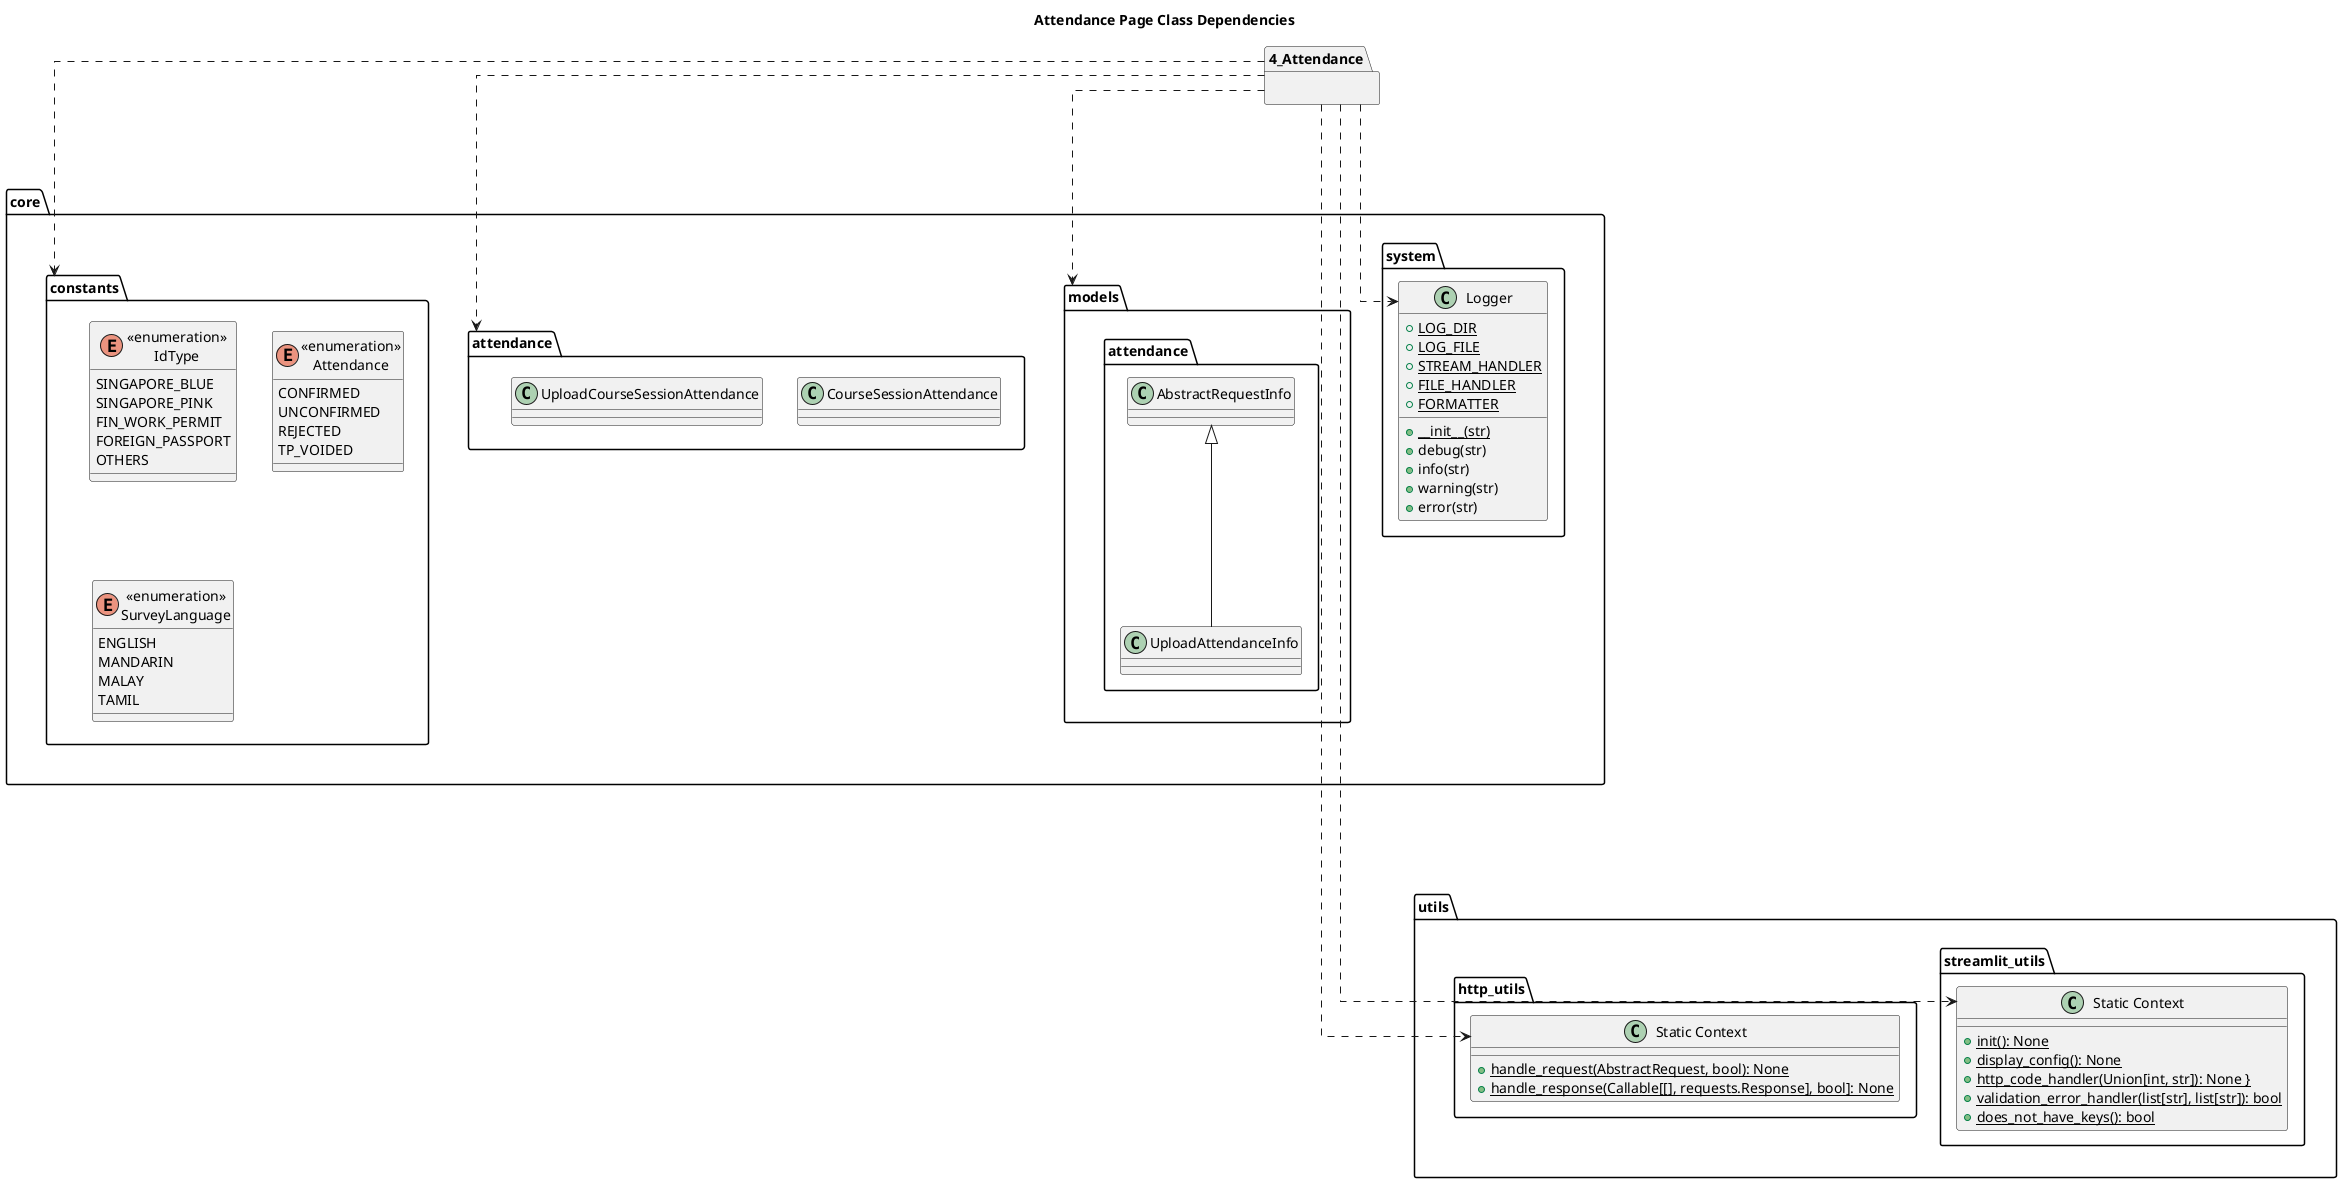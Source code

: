 @startuml
skinparam linetype polyline
skinparam linetype ortho

title Attendance Page Class Dependencies

package "4_Attendance" as page {

}

package core {
    package constants {
        enum "<<enumeration>>\nIdType" {
            SINGAPORE_BLUE
            SINGAPORE_PINK
            FIN_WORK_PERMIT
            FOREIGN_PASSPORT
            OTHERS
        }

        enum "<<enumeration>>\nAttendance" {
            CONFIRMED
            UNCONFIRMED
            REJECTED
            TP_VOIDED
        }

        enum "<<enumeration>>\nSurveyLanguage" {
            ENGLISH
            MANDARIN
            MALAY
            TAMIL
        }
    }

    package attendance {
        class CourseSessionAttendance {

        }

        class UploadCourseSessionAttendance {

        }
    }

    package models {
        package attendance {
            class UploadAttendanceInfo {

            }

            UploadAttendanceInfo -up-|> AbstractRequestInfo
        }
    }

    package system {
        class Logger {
            + LOG_DIR {static}
            + LOG_FILE {static}
            + STREAM_HANDLER {static}
            + FILE_HANDLER {static}
            + FORMATTER {static}
            + __init__(str) {static}
            + debug(str)
            + info(str)
            + warning(str)
            + error(str)
        }
    }
}

package utils {
    package http_utils {
        class "Static Context" as husc {
            + handle_request(AbstractRequest, bool): None {static}
            + handle_response(Callable[[], requests.Response], bool]: None {static}
        }
    }

    package streamlit_utils {
        class "Static Context" as susc {
            + init(): None {static}
            + display_config(): None {static}
            + http_code_handler(Union[int, str]): None {static}}
            + validation_error_handler(list[str], list[str]): bool {static}
            + does_not_have_keys(): bool {static}
        }
    }
}

utils ..up[hidden]...> core

page ...> core.attendance
page ...> core.models
page ...> Logger
page ...> husc
page ...> susc
page ...> constants
@enduml